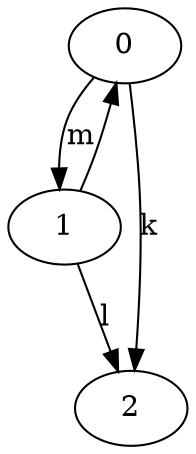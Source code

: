 strict digraph "" {
	edge [forcelabels=True];
	0 -> 1	[label=m];
	0 -> 2	[label=k];
	1 -> 0;
	1 -> 2	[label=l];
}
